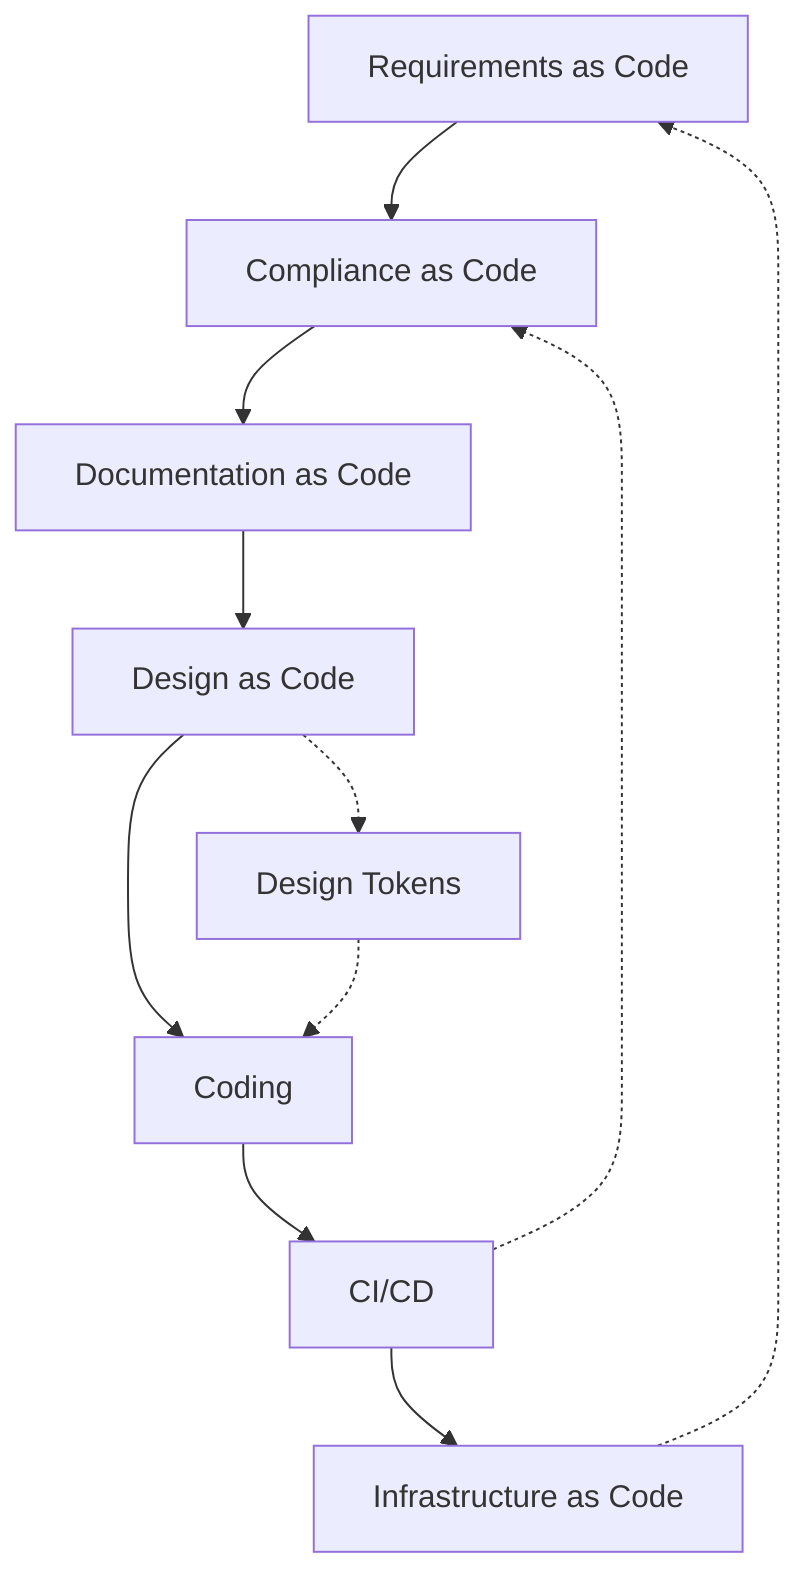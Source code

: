 graph TD
    A[Requirements as Code]:::kv-primary --> B[Compliance as Code]:::kv-highlight
    B --> C[Documentation as Code]:::kv-highlight
    C --> D[Design as Code]:::kv-accent
    D --> E[Coding]:::kv-accent
    E --> F[CI/CD]:::kv-accent
    F --> G[Infrastructure as Code]:::kv-primary

    D -.-> H[Design Tokens]:::kv-pattern
    H -.-> E

    G -.-> A
    F -.-> B